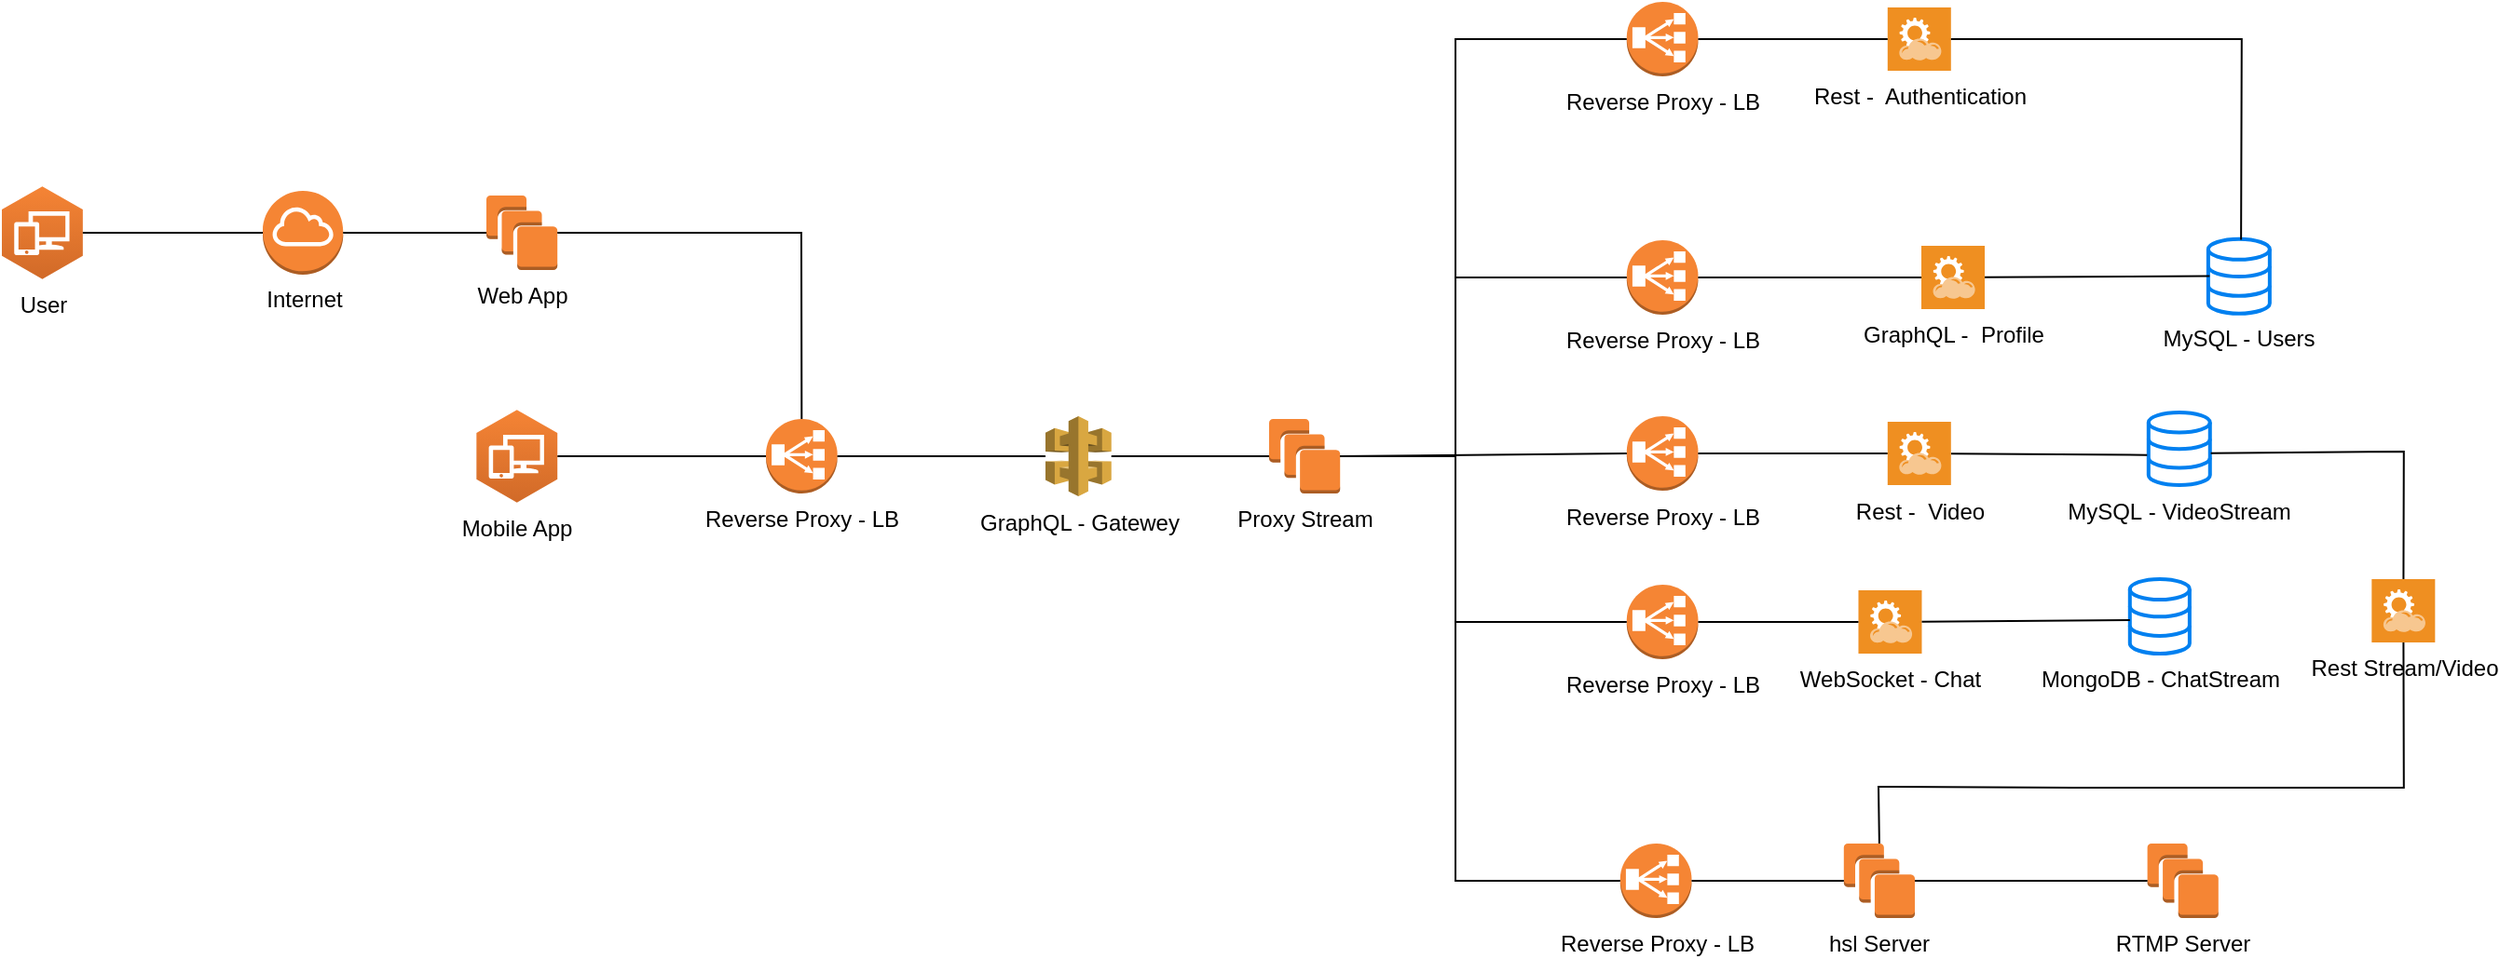<mxfile version="22.1.11" type="device">
  <diagram id="a8lE9kFBBYjtpvYg5vlk" name="Página-1">
    <mxGraphModel dx="2224" dy="970" grid="1" gridSize="10" guides="1" tooltips="1" connect="1" arrows="1" fold="1" page="1" pageScale="1" pageWidth="827" pageHeight="1169" math="0" shadow="0">
      <root>
        <mxCell id="0" />
        <mxCell id="1" parent="0" />
        <mxCell id="KNGpQIPSCze-lWew5DJk-8" value="GraphQL - Gatewey&lt;br&gt;" style="outlineConnect=0;dashed=0;verticalLabelPosition=bottom;verticalAlign=top;align=center;html=1;shape=mxgraph.aws3.api_gateway;fillColor=#D9A741;gradientColor=none;" parent="1" vertex="1">
          <mxGeometry x="780" y="362.5" width="35.37" height="43" as="geometry" />
        </mxCell>
        <mxCell id="KNGpQIPSCze-lWew5DJk-11" value="Reverse Proxy - LB" style="outlineConnect=0;dashed=0;verticalLabelPosition=bottom;verticalAlign=top;align=center;html=1;shape=mxgraph.aws3.classic_load_balancer;fillColor=#F58534;gradientColor=none;" parent="1" vertex="1">
          <mxGeometry x="630" y="364" width="38.34" height="40" as="geometry" />
        </mxCell>
        <mxCell id="KNGpQIPSCze-lWew5DJk-15" value="Web App" style="outlineConnect=0;dashed=0;verticalLabelPosition=bottom;verticalAlign=top;align=center;html=1;shape=mxgraph.aws3.instances;fillColor=#F58534;gradientColor=none;" parent="1" vertex="1">
          <mxGeometry x="480" y="244" width="38.1" height="40" as="geometry" />
        </mxCell>
        <mxCell id="KNGpQIPSCze-lWew5DJk-20" value="" style="endArrow=none;html=1;rounded=0;entryX=0.5;entryY=0;entryDx=0;entryDy=0;entryPerimeter=0;exitX=1;exitY=0.5;exitDx=0;exitDy=0;exitPerimeter=0;" parent="1" source="KNGpQIPSCze-lWew5DJk-15" target="KNGpQIPSCze-lWew5DJk-11" edge="1">
          <mxGeometry width="50" height="50" relative="1" as="geometry">
            <mxPoint x="498.1" y="267" as="sourcePoint" />
            <mxPoint x="530" y="424" as="targetPoint" />
            <Array as="points">
              <mxPoint x="649" y="264" />
            </Array>
          </mxGeometry>
        </mxCell>
        <mxCell id="KNGpQIPSCze-lWew5DJk-22" value="" style="endArrow=none;html=1;rounded=0;exitX=1;exitY=0.5;exitDx=0;exitDy=0;exitPerimeter=0;" parent="1" source="KNGpQIPSCze-lWew5DJk-11" target="KNGpQIPSCze-lWew5DJk-8" edge="1">
          <mxGeometry width="50" height="50" relative="1" as="geometry">
            <mxPoint x="660" y="454" as="sourcePoint" />
            <mxPoint x="770" y="394" as="targetPoint" />
          </mxGeometry>
        </mxCell>
        <mxCell id="KNGpQIPSCze-lWew5DJk-28" value="MySQL&amp;nbsp;- VideoStream" style="html=1;verticalLabelPosition=bottom;align=center;labelBackgroundColor=#ffffff;verticalAlign=top;strokeWidth=2;strokeColor=#0080F0;shadow=0;dashed=0;shape=mxgraph.ios7.icons.data;" parent="1" vertex="1">
          <mxGeometry x="1371.9" y="360.51" width="32.99" height="39" as="geometry" />
        </mxCell>
        <mxCell id="KNGpQIPSCze-lWew5DJk-30" value="" style="endArrow=none;html=1;rounded=0;entryX=-0.023;entryY=0.585;entryDx=0;entryDy=0;entryPerimeter=0;" parent="1" source="0zrGJ4D3XMi7JrYCVs8k-19" target="KNGpQIPSCze-lWew5DJk-28" edge="1">
          <mxGeometry width="50" height="50" relative="1" as="geometry">
            <mxPoint x="1265.9" y="382.476" as="sourcePoint" />
            <mxPoint x="1331.9" y="382.51" as="targetPoint" />
          </mxGeometry>
        </mxCell>
        <mxCell id="KNGpQIPSCze-lWew5DJk-31" value="Reverse Proxy - LB" style="outlineConnect=0;dashed=0;verticalLabelPosition=bottom;verticalAlign=top;align=center;html=1;shape=mxgraph.aws3.classic_load_balancer;fillColor=#F58534;gradientColor=none;" parent="1" vertex="1">
          <mxGeometry x="1091.9" y="362.51" width="38.34" height="40" as="geometry" />
        </mxCell>
        <mxCell id="KNGpQIPSCze-lWew5DJk-33" value="" style="endArrow=none;html=1;rounded=0;exitX=1;exitY=0.5;exitDx=0;exitDy=0;exitPerimeter=0;" parent="1" source="KNGpQIPSCze-lWew5DJk-31" target="0zrGJ4D3XMi7JrYCVs8k-19" edge="1">
          <mxGeometry width="50" height="50" relative="1" as="geometry">
            <mxPoint x="1141.9" y="382.06" as="sourcePoint" />
            <mxPoint x="1231.9" y="382.51" as="targetPoint" />
          </mxGeometry>
        </mxCell>
        <mxCell id="KNGpQIPSCze-lWew5DJk-34" value="" style="endArrow=none;html=1;rounded=0;entryX=0;entryY=0.5;entryDx=0;entryDy=0;entryPerimeter=0;exitX=1;exitY=0.5;exitDx=0;exitDy=0;exitPerimeter=0;" parent="1" source="MRUA62UXAh5ZukoZEsrq-5" target="KNGpQIPSCze-lWew5DJk-31" edge="1">
          <mxGeometry width="50" height="50" relative="1" as="geometry">
            <mxPoint x="1010.0" y="392.51" as="sourcePoint" />
            <mxPoint x="1021.9" y="499.51" as="targetPoint" />
          </mxGeometry>
        </mxCell>
        <mxCell id="KNGpQIPSCze-lWew5DJk-38" value="Internet" style="outlineConnect=0;dashed=0;verticalLabelPosition=bottom;verticalAlign=top;align=center;html=1;shape=mxgraph.aws3.internet_gateway;fillColor=#F58534;gradientColor=none;" parent="1" vertex="1">
          <mxGeometry x="360" y="241.49" width="43.13" height="45" as="geometry" />
        </mxCell>
        <mxCell id="KNGpQIPSCze-lWew5DJk-39" value="User" style="outlineConnect=0;dashed=0;verticalLabelPosition=bottom;verticalAlign=top;align=center;html=1;shape=mxgraph.aws3.workspaces;fillColor=#D16A28;gradientColor=#F58435;gradientDirection=north;" parent="1" vertex="1">
          <mxGeometry x="220" y="239.12" width="43.43" height="49.75" as="geometry" />
        </mxCell>
        <mxCell id="KNGpQIPSCze-lWew5DJk-40" value="" style="endArrow=none;html=1;rounded=0;exitX=1;exitY=0.5;exitDx=0;exitDy=0;exitPerimeter=0;entryX=0;entryY=0.5;entryDx=0;entryDy=0;entryPerimeter=0;" parent="1" source="KNGpQIPSCze-lWew5DJk-39" target="KNGpQIPSCze-lWew5DJk-38" edge="1">
          <mxGeometry width="50" height="50" relative="1" as="geometry">
            <mxPoint x="600" y="336.49" as="sourcePoint" />
            <mxPoint x="340" y="286.49" as="targetPoint" />
          </mxGeometry>
        </mxCell>
        <mxCell id="KNGpQIPSCze-lWew5DJk-41" value="" style="endArrow=none;html=1;rounded=0;entryX=0;entryY=0.5;entryDx=0;entryDy=0;entryPerimeter=0;exitX=1;exitY=0.5;exitDx=0;exitDy=0;exitPerimeter=0;" parent="1" source="RhS9SEGooJyK_jqz-KQP-1" target="KNGpQIPSCze-lWew5DJk-11" edge="1">
          <mxGeometry width="50" height="50" relative="1" as="geometry">
            <mxPoint x="490.0" y="520.5" as="sourcePoint" />
            <mxPoint x="586.87" y="420" as="targetPoint" />
          </mxGeometry>
        </mxCell>
        <mxCell id="0zrGJ4D3XMi7JrYCVs8k-7" value="MongoDB - ChatStream" style="html=1;verticalLabelPosition=bottom;align=center;labelBackgroundColor=#ffffff;verticalAlign=top;strokeWidth=2;strokeColor=#0080F0;shadow=0;dashed=0;shape=mxgraph.ios7.icons.data;" parent="1" vertex="1">
          <mxGeometry x="1361.9" y="450" width="32.04" height="40" as="geometry" />
        </mxCell>
        <mxCell id="0zrGJ4D3XMi7JrYCVs8k-10" value="Reverse Proxy - LB" style="outlineConnect=0;dashed=0;verticalLabelPosition=bottom;verticalAlign=top;align=center;html=1;shape=mxgraph.aws3.classic_load_balancer;fillColor=#F58534;gradientColor=none;" parent="1" vertex="1">
          <mxGeometry x="1088.4" y="592" width="38.34" height="40" as="geometry" />
        </mxCell>
        <mxCell id="0zrGJ4D3XMi7JrYCVs8k-19" value="Rest -&amp;nbsp; Video" style="shadow=0;dashed=0;html=1;strokeColor=none;fillColor=#EF8F21;labelPosition=center;verticalLabelPosition=bottom;verticalAlign=top;align=center;outlineConnect=0;shape=mxgraph.veeam.2d.restful_apis;" parent="1" vertex="1">
          <mxGeometry x="1231.9" y="365.51" width="34" height="34" as="geometry" />
        </mxCell>
        <mxCell id="4-zbPucV1pvuj0H0U67S-1" value="RTMP Server" style="outlineConnect=0;dashed=0;verticalLabelPosition=bottom;verticalAlign=top;align=center;html=1;shape=mxgraph.aws3.instances;fillColor=#F58534;gradientColor=none;" parent="1" vertex="1">
          <mxGeometry x="1371.3" y="592" width="38.1" height="40" as="geometry" />
        </mxCell>
        <mxCell id="4-zbPucV1pvuj0H0U67S-10" value="Rest Stream/Video" style="shadow=0;dashed=0;html=1;strokeColor=none;fillColor=#EF8F21;labelPosition=center;verticalLabelPosition=bottom;verticalAlign=top;align=center;outlineConnect=0;shape=mxgraph.veeam.2d.restful_apis;" parent="1" vertex="1">
          <mxGeometry x="1491.66" y="450" width="34" height="34" as="geometry" />
        </mxCell>
        <mxCell id="4-zbPucV1pvuj0H0U67S-14" value="" style="endArrow=none;html=1;rounded=0;entryX=0;entryY=0.5;entryDx=0;entryDy=0;entryPerimeter=0;exitX=1;exitY=0.5;exitDx=0;exitDy=0;exitPerimeter=0;" parent="1" source="RhS9SEGooJyK_jqz-KQP-4" target="4-zbPucV1pvuj0H0U67S-1" edge="1">
          <mxGeometry width="50" height="50" relative="1" as="geometry">
            <mxPoint x="1281.64" y="602" as="sourcePoint" />
            <mxPoint x="1327.64" y="702" as="targetPoint" />
            <Array as="points">
              <mxPoint x="1318.64" y="612" />
            </Array>
          </mxGeometry>
        </mxCell>
        <mxCell id="MRUA62UXAh5ZukoZEsrq-1" value="" style="endArrow=none;html=1;rounded=0;entryX=1.013;entryY=0.56;entryDx=0;entryDy=0;entryPerimeter=0;" parent="1" source="4-zbPucV1pvuj0H0U67S-10" target="KNGpQIPSCze-lWew5DJk-28" edge="1">
          <mxGeometry width="50" height="50" relative="1" as="geometry">
            <mxPoint x="1461.9" y="608.51" as="sourcePoint" />
            <mxPoint x="1511.9" y="558.51" as="targetPoint" />
            <Array as="points">
              <mxPoint x="1508.9" y="381.51" />
            </Array>
          </mxGeometry>
        </mxCell>
        <mxCell id="MRUA62UXAh5ZukoZEsrq-4" value="WebSocket - Chat" style="shadow=0;dashed=0;html=1;strokeColor=none;fillColor=#EF8F21;labelPosition=center;verticalLabelPosition=bottom;verticalAlign=top;align=center;outlineConnect=0;shape=mxgraph.veeam.2d.restful_apis;" parent="1" vertex="1">
          <mxGeometry x="1216.24" y="456" width="34" height="34" as="geometry" />
        </mxCell>
        <mxCell id="MRUA62UXAh5ZukoZEsrq-5" value="Proxy Stream" style="outlineConnect=0;dashed=0;verticalLabelPosition=bottom;verticalAlign=top;align=center;html=1;shape=mxgraph.aws3.instances;fillColor=#F58534;gradientColor=none;" parent="1" vertex="1">
          <mxGeometry x="900" y="363.99" width="38.1" height="40" as="geometry" />
        </mxCell>
        <mxCell id="MRUA62UXAh5ZukoZEsrq-11" value="Reverse Proxy - LB" style="outlineConnect=0;dashed=0;verticalLabelPosition=bottom;verticalAlign=top;align=center;html=1;shape=mxgraph.aws3.classic_load_balancer;fillColor=#F58534;gradientColor=none;" parent="1" vertex="1">
          <mxGeometry x="1091.9" y="453" width="38.34" height="40" as="geometry" />
        </mxCell>
        <mxCell id="MRUA62UXAh5ZukoZEsrq-14" value="" style="endArrow=none;html=1;rounded=0;entryX=0;entryY=0.55;entryDx=0;entryDy=0;entryPerimeter=0;" parent="1" source="MRUA62UXAh5ZukoZEsrq-4" target="0zrGJ4D3XMi7JrYCVs8k-7" edge="1">
          <mxGeometry width="50" height="50" relative="1" as="geometry">
            <mxPoint x="1253.38" y="477" as="sourcePoint" />
            <mxPoint x="1351.9" y="472" as="targetPoint" />
          </mxGeometry>
        </mxCell>
        <mxCell id="MRUA62UXAh5ZukoZEsrq-15" value="" style="endArrow=none;html=1;rounded=0;exitX=1;exitY=0.5;exitDx=0;exitDy=0;exitPerimeter=0;" parent="1" source="MRUA62UXAh5ZukoZEsrq-11" target="MRUA62UXAh5ZukoZEsrq-4" edge="1">
          <mxGeometry width="50" height="50" relative="1" as="geometry">
            <mxPoint x="1171.9" y="523" as="sourcePoint" />
            <mxPoint x="1283.9" y="522" as="targetPoint" />
          </mxGeometry>
        </mxCell>
        <mxCell id="MRUA62UXAh5ZukoZEsrq-16" value="" style="endArrow=none;html=1;rounded=0;entryX=0;entryY=0.5;entryDx=0;entryDy=0;entryPerimeter=0;exitX=1;exitY=0.5;exitDx=0;exitDy=0;exitPerimeter=0;" parent="1" source="MRUA62UXAh5ZukoZEsrq-5" target="MRUA62UXAh5ZukoZEsrq-11" edge="1">
          <mxGeometry width="50" height="50" relative="1" as="geometry">
            <mxPoint x="1021.9" y="501.51" as="sourcePoint" />
            <mxPoint x="1111.9" y="521.51" as="targetPoint" />
            <Array as="points">
              <mxPoint x="1000" y="384" />
              <mxPoint x="1000" y="473" />
            </Array>
          </mxGeometry>
        </mxCell>
        <mxCell id="MRUA62UXAh5ZukoZEsrq-20" value="MySQL - Users" style="html=1;verticalLabelPosition=bottom;align=center;labelBackgroundColor=#ffffff;verticalAlign=top;strokeWidth=2;strokeColor=#0080F0;shadow=0;dashed=0;shape=mxgraph.ios7.icons.data;" parent="1" vertex="1">
          <mxGeometry x="1403.94" y="267.38" width="32.99" height="40" as="geometry" />
        </mxCell>
        <mxCell id="MRUA62UXAh5ZukoZEsrq-21" value="Reverse Proxy - LB" style="outlineConnect=0;dashed=0;verticalLabelPosition=bottom;verticalAlign=top;align=center;html=1;shape=mxgraph.aws3.classic_load_balancer;fillColor=#F58534;gradientColor=none;" parent="1" vertex="1">
          <mxGeometry x="1091.9" y="140" width="38.34" height="40" as="geometry" />
        </mxCell>
        <mxCell id="MRUA62UXAh5ZukoZEsrq-22" value="Rest -&amp;nbsp; Authentication" style="shadow=0;dashed=0;html=1;strokeColor=none;fillColor=#EF8F21;labelPosition=center;verticalLabelPosition=bottom;verticalAlign=top;align=center;outlineConnect=0;shape=mxgraph.veeam.2d.restful_apis;" parent="1" vertex="1">
          <mxGeometry x="1231.9" y="143" width="34" height="34" as="geometry" />
        </mxCell>
        <mxCell id="MRUA62UXAh5ZukoZEsrq-23" value="" style="endArrow=none;html=1;rounded=0;entryX=0.534;entryY=0.008;entryDx=0;entryDy=0;entryPerimeter=0;" parent="1" source="MRUA62UXAh5ZukoZEsrq-22" target="MRUA62UXAh5ZukoZEsrq-20" edge="1">
          <mxGeometry width="50" height="50" relative="1" as="geometry">
            <mxPoint x="1261.9" y="350" as="sourcePoint" />
            <mxPoint x="1421.9" y="210" as="targetPoint" />
            <Array as="points">
              <mxPoint x="1421.9" y="160" />
            </Array>
          </mxGeometry>
        </mxCell>
        <mxCell id="MRUA62UXAh5ZukoZEsrq-25" value="" style="endArrow=none;html=1;rounded=0;exitX=1;exitY=0.5;exitDx=0;exitDy=0;exitPerimeter=0;" parent="1" source="MRUA62UXAh5ZukoZEsrq-21" target="MRUA62UXAh5ZukoZEsrq-22" edge="1">
          <mxGeometry width="50" height="50" relative="1" as="geometry">
            <mxPoint x="1161.9" y="210" as="sourcePoint" />
            <mxPoint x="1211.9" y="160" as="targetPoint" />
          </mxGeometry>
        </mxCell>
        <mxCell id="RhS9SEGooJyK_jqz-KQP-1" value="Mobile App" style="outlineConnect=0;dashed=0;verticalLabelPosition=bottom;verticalAlign=top;align=center;html=1;shape=mxgraph.aws3.workspaces;fillColor=#D16A28;gradientColor=#F58435;gradientDirection=north;" parent="1" vertex="1">
          <mxGeometry x="474.67" y="359.12" width="43.43" height="49.75" as="geometry" />
        </mxCell>
        <mxCell id="RhS9SEGooJyK_jqz-KQP-2" value="" style="endArrow=none;html=1;rounded=0;entryX=0;entryY=0.5;entryDx=0;entryDy=0;entryPerimeter=0;exitX=1;exitY=0.5;exitDx=0;exitDy=0;exitPerimeter=0;" parent="1" source="KNGpQIPSCze-lWew5DJk-38" target="KNGpQIPSCze-lWew5DJk-15" edge="1">
          <mxGeometry width="50" height="50" relative="1" as="geometry">
            <mxPoint x="390" y="330" as="sourcePoint" />
            <mxPoint x="502" y="330" as="targetPoint" />
          </mxGeometry>
        </mxCell>
        <mxCell id="RhS9SEGooJyK_jqz-KQP-4" value="hsl Server" style="outlineConnect=0;dashed=0;verticalLabelPosition=bottom;verticalAlign=top;align=center;html=1;shape=mxgraph.aws3.instances;fillColor=#F58534;gradientColor=none;" parent="1" vertex="1">
          <mxGeometry x="1208.4" y="592" width="38.1" height="40" as="geometry" />
        </mxCell>
        <mxCell id="RhS9SEGooJyK_jqz-KQP-7" value="" style="endArrow=none;html=1;rounded=0;exitX=1;exitY=0.5;exitDx=0;exitDy=0;exitPerimeter=0;entryX=0;entryY=0.5;entryDx=0;entryDy=0;entryPerimeter=0;" parent="1" source="0zrGJ4D3XMi7JrYCVs8k-10" target="RhS9SEGooJyK_jqz-KQP-4" edge="1">
          <mxGeometry width="50" height="50" relative="1" as="geometry">
            <mxPoint x="1218.06" y="622" as="sourcePoint" />
            <mxPoint x="1290.06" y="622" as="targetPoint" />
          </mxGeometry>
        </mxCell>
        <mxCell id="RhS9SEGooJyK_jqz-KQP-9" value="" style="endArrow=none;html=1;rounded=0;exitX=0.5;exitY=0;exitDx=0;exitDy=0;exitPerimeter=0;" parent="1" source="RhS9SEGooJyK_jqz-KQP-4" target="4-zbPucV1pvuj0H0U67S-10" edge="1">
          <mxGeometry width="50" height="50" relative="1" as="geometry">
            <mxPoint x="1368.67" y="522" as="sourcePoint" />
            <mxPoint x="1450.67" y="522" as="targetPoint" />
            <Array as="points">
              <mxPoint x="1227" y="561.49" />
              <mxPoint x="1331.66" y="562" />
              <mxPoint x="1451.66" y="562" />
              <mxPoint x="1508.9" y="562" />
            </Array>
          </mxGeometry>
        </mxCell>
        <mxCell id="eWcDsaA9tVF2v3sWVsoL-2" value="" style="endArrow=none;html=1;rounded=0;entryX=0.023;entryY=0.498;entryDx=0;entryDy=0;entryPerimeter=0;" edge="1" parent="1" source="eWcDsaA9tVF2v3sWVsoL-3" target="MRUA62UXAh5ZukoZEsrq-20">
          <mxGeometry width="50" height="50" relative="1" as="geometry">
            <mxPoint x="1309.89" y="287.07" as="sourcePoint" />
            <mxPoint x="1384.89" y="287.07" as="targetPoint" />
          </mxGeometry>
        </mxCell>
        <mxCell id="eWcDsaA9tVF2v3sWVsoL-3" value="GraphQL -&amp;nbsp; Profile" style="shadow=0;dashed=0;html=1;strokeColor=none;fillColor=#EF8F21;labelPosition=center;verticalLabelPosition=bottom;verticalAlign=top;align=center;outlineConnect=0;shape=mxgraph.veeam.2d.restful_apis;" vertex="1" parent="1">
          <mxGeometry x="1250" y="271" width="34" height="34" as="geometry" />
        </mxCell>
        <mxCell id="eWcDsaA9tVF2v3sWVsoL-4" value="Reverse Proxy - LB" style="outlineConnect=0;dashed=0;verticalLabelPosition=bottom;verticalAlign=top;align=center;html=1;shape=mxgraph.aws3.classic_load_balancer;fillColor=#F58534;gradientColor=none;" vertex="1" parent="1">
          <mxGeometry x="1091.9" y="268" width="38.34" height="40" as="geometry" />
        </mxCell>
        <mxCell id="eWcDsaA9tVF2v3sWVsoL-5" value="" style="endArrow=none;html=1;rounded=0;exitX=1;exitY=0.5;exitDx=0;exitDy=0;exitPerimeter=0;" edge="1" parent="1" source="eWcDsaA9tVF2v3sWVsoL-4" target="eWcDsaA9tVF2v3sWVsoL-3">
          <mxGeometry width="50" height="50" relative="1" as="geometry">
            <mxPoint x="1132.47" y="311" as="sourcePoint" />
            <mxPoint x="1253.47" y="311" as="targetPoint" />
          </mxGeometry>
        </mxCell>
        <mxCell id="eWcDsaA9tVF2v3sWVsoL-6" value="" style="endArrow=none;html=1;rounded=0;entryX=0;entryY=0.5;entryDx=0;entryDy=0;entryPerimeter=0;" edge="1" parent="1" source="KNGpQIPSCze-lWew5DJk-8" target="MRUA62UXAh5ZukoZEsrq-5">
          <mxGeometry width="50" height="50" relative="1" as="geometry">
            <mxPoint x="827" y="440" as="sourcePoint" />
            <mxPoint x="947" y="440" as="targetPoint" />
          </mxGeometry>
        </mxCell>
        <mxCell id="eWcDsaA9tVF2v3sWVsoL-7" value="" style="endArrow=none;html=1;rounded=0;exitX=1;exitY=0.5;exitDx=0;exitDy=0;exitPerimeter=0;entryX=0;entryY=0.5;entryDx=0;entryDy=0;entryPerimeter=0;" edge="1" parent="1" source="MRUA62UXAh5ZukoZEsrq-5" target="0zrGJ4D3XMi7JrYCVs8k-10">
          <mxGeometry width="50" height="50" relative="1" as="geometry">
            <mxPoint x="988.67" y="600" as="sourcePoint" />
            <mxPoint x="1069.67" y="600" as="targetPoint" />
            <Array as="points">
              <mxPoint x="1000" y="384" />
              <mxPoint x="1000" y="612" />
            </Array>
          </mxGeometry>
        </mxCell>
        <mxCell id="eWcDsaA9tVF2v3sWVsoL-8" value="" style="endArrow=none;html=1;rounded=0;exitX=1;exitY=0.5;exitDx=0;exitDy=0;exitPerimeter=0;entryX=0;entryY=0.5;entryDx=0;entryDy=0;entryPerimeter=0;" edge="1" parent="1" source="MRUA62UXAh5ZukoZEsrq-5" target="eWcDsaA9tVF2v3sWVsoL-4">
          <mxGeometry width="50" height="50" relative="1" as="geometry">
            <mxPoint x="930" y="263.33" as="sourcePoint" />
            <mxPoint x="1050" y="263.33" as="targetPoint" />
            <Array as="points">
              <mxPoint x="1000" y="384" />
              <mxPoint x="1000" y="288" />
            </Array>
          </mxGeometry>
        </mxCell>
        <mxCell id="eWcDsaA9tVF2v3sWVsoL-9" value="" style="endArrow=none;html=1;rounded=0;exitX=1;exitY=0.5;exitDx=0;exitDy=0;exitPerimeter=0;entryX=0;entryY=0.5;entryDx=0;entryDy=0;entryPerimeter=0;" edge="1" parent="1" source="MRUA62UXAh5ZukoZEsrq-5" target="MRUA62UXAh5ZukoZEsrq-21">
          <mxGeometry width="50" height="50" relative="1" as="geometry">
            <mxPoint x="930" y="159.33" as="sourcePoint" />
            <mxPoint x="1050" y="159.33" as="targetPoint" />
            <Array as="points">
              <mxPoint x="1000" y="384" />
              <mxPoint x="1000" y="160" />
            </Array>
          </mxGeometry>
        </mxCell>
      </root>
    </mxGraphModel>
  </diagram>
</mxfile>

